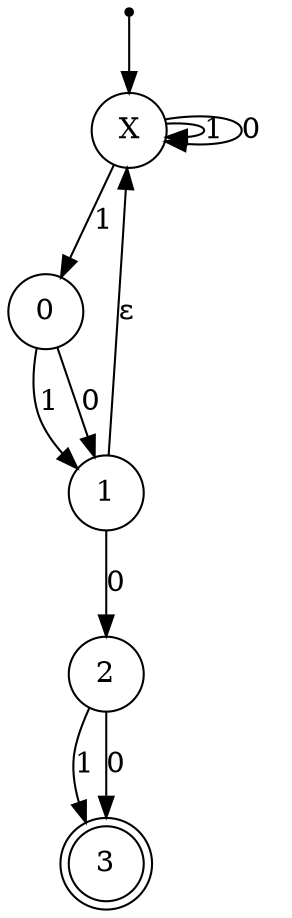 digraph {
    
    qi [shape = point];
    node [shape = circle];
    X; 0; 1; 2;
    3 [shape = doublecircle];
    
    qi -> X;
    X -> X [label = "1"];
    X -> X [label = "0"];
    X -> 0 [label = "1"];
    0 -> 1 [label = "1"];
    0 -> 1 [label = "0"];
    1 -> X [label = "&epsilon;"];
    1 -> 2 [label = "0"];
    2 -> 3 [label = "1"];
    2 -> 3 [label = "0"];

}